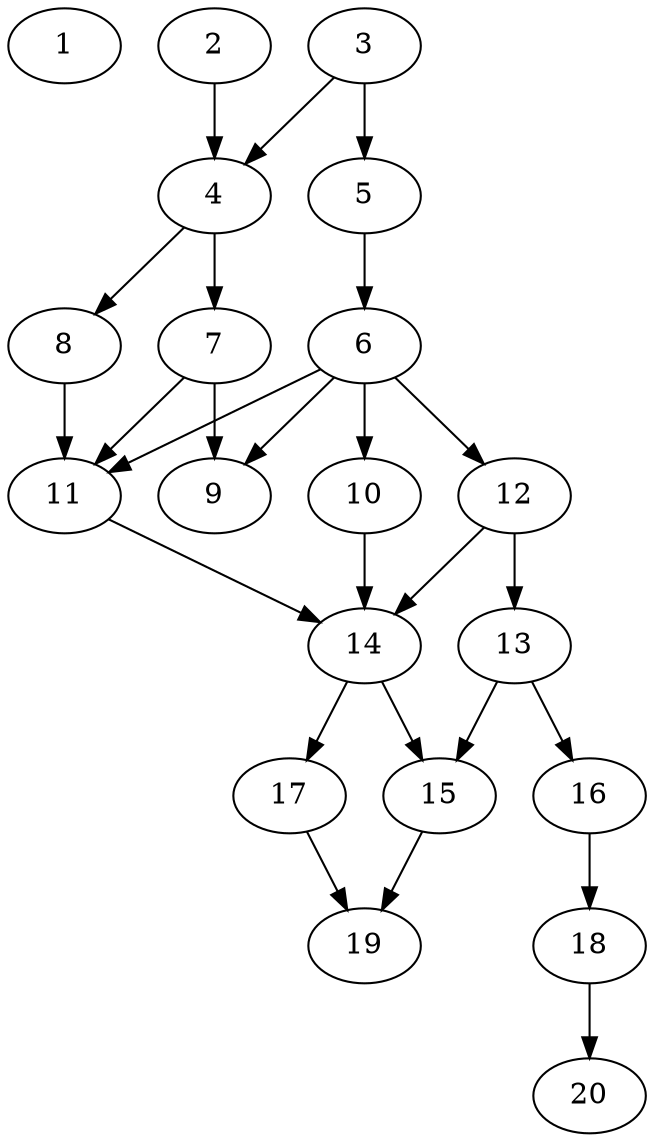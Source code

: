 // DAG automatically generated by daggen at Sat Jul 27 15:36:23 2019
// ./daggen --dot -n 20 --ccr 0.4 --fat 0.4 --regular 0.5 --density 0.7 --mindata 5242880 --maxdata 52428800 
digraph G {
  1 [size="80862720", alpha="0.06", expect_size="32345088"] 
  2 [size="51146240", alpha="0.07", expect_size="20458496"] 
  2 -> 4 [size ="20458496"]
  3 [size="55329280", alpha="0.12", expect_size="22131712"] 
  3 -> 4 [size ="22131712"]
  3 -> 5 [size ="22131712"]
  4 [size="122375680", alpha="0.05", expect_size="48950272"] 
  4 -> 7 [size ="48950272"]
  4 -> 8 [size ="48950272"]
  5 [size="20623360", alpha="0.15", expect_size="8249344"] 
  5 -> 6 [size ="8249344"]
  6 [size="95526400", alpha="0.02", expect_size="38210560"] 
  6 -> 9 [size ="38210560"]
  6 -> 10 [size ="38210560"]
  6 -> 11 [size ="38210560"]
  6 -> 12 [size ="38210560"]
  7 [size="46952960", alpha="0.14", expect_size="18781184"] 
  7 -> 9 [size ="18781184"]
  7 -> 11 [size ="18781184"]
  8 [size="20264960", alpha="0.06", expect_size="8105984"] 
  8 -> 11 [size ="8105984"]
  9 [size="63787520", alpha="0.02", expect_size="25515008"] 
  10 [size="89945600", alpha="0.06", expect_size="35978240"] 
  10 -> 14 [size ="35978240"]
  11 [size="114611200", alpha="0.04", expect_size="45844480"] 
  11 -> 14 [size ="45844480"]
  12 [size="34250240", alpha="0.08", expect_size="13700096"] 
  12 -> 13 [size ="13700096"]
  12 -> 14 [size ="13700096"]
  13 [size="76195840", alpha="0.14", expect_size="30478336"] 
  13 -> 15 [size ="30478336"]
  13 -> 16 [size ="30478336"]
  14 [size="28272640", alpha="0.10", expect_size="11309056"] 
  14 -> 15 [size ="11309056"]
  14 -> 17 [size ="11309056"]
  15 [size="57226240", alpha="0.01", expect_size="22890496"] 
  15 -> 19 [size ="22890496"]
  16 [size="27737600", alpha="0.04", expect_size="11095040"] 
  16 -> 18 [size ="11095040"]
  17 [size="40632320", alpha="0.08", expect_size="16252928"] 
  17 -> 19 [size ="16252928"]
  18 [size="120527360", alpha="0.06", expect_size="48210944"] 
  18 -> 20 [size ="48210944"]
  19 [size="35059200", alpha="0.17", expect_size="14023680"] 
  20 [size="48330240", alpha="0.04", expect_size="19332096"] 
}
